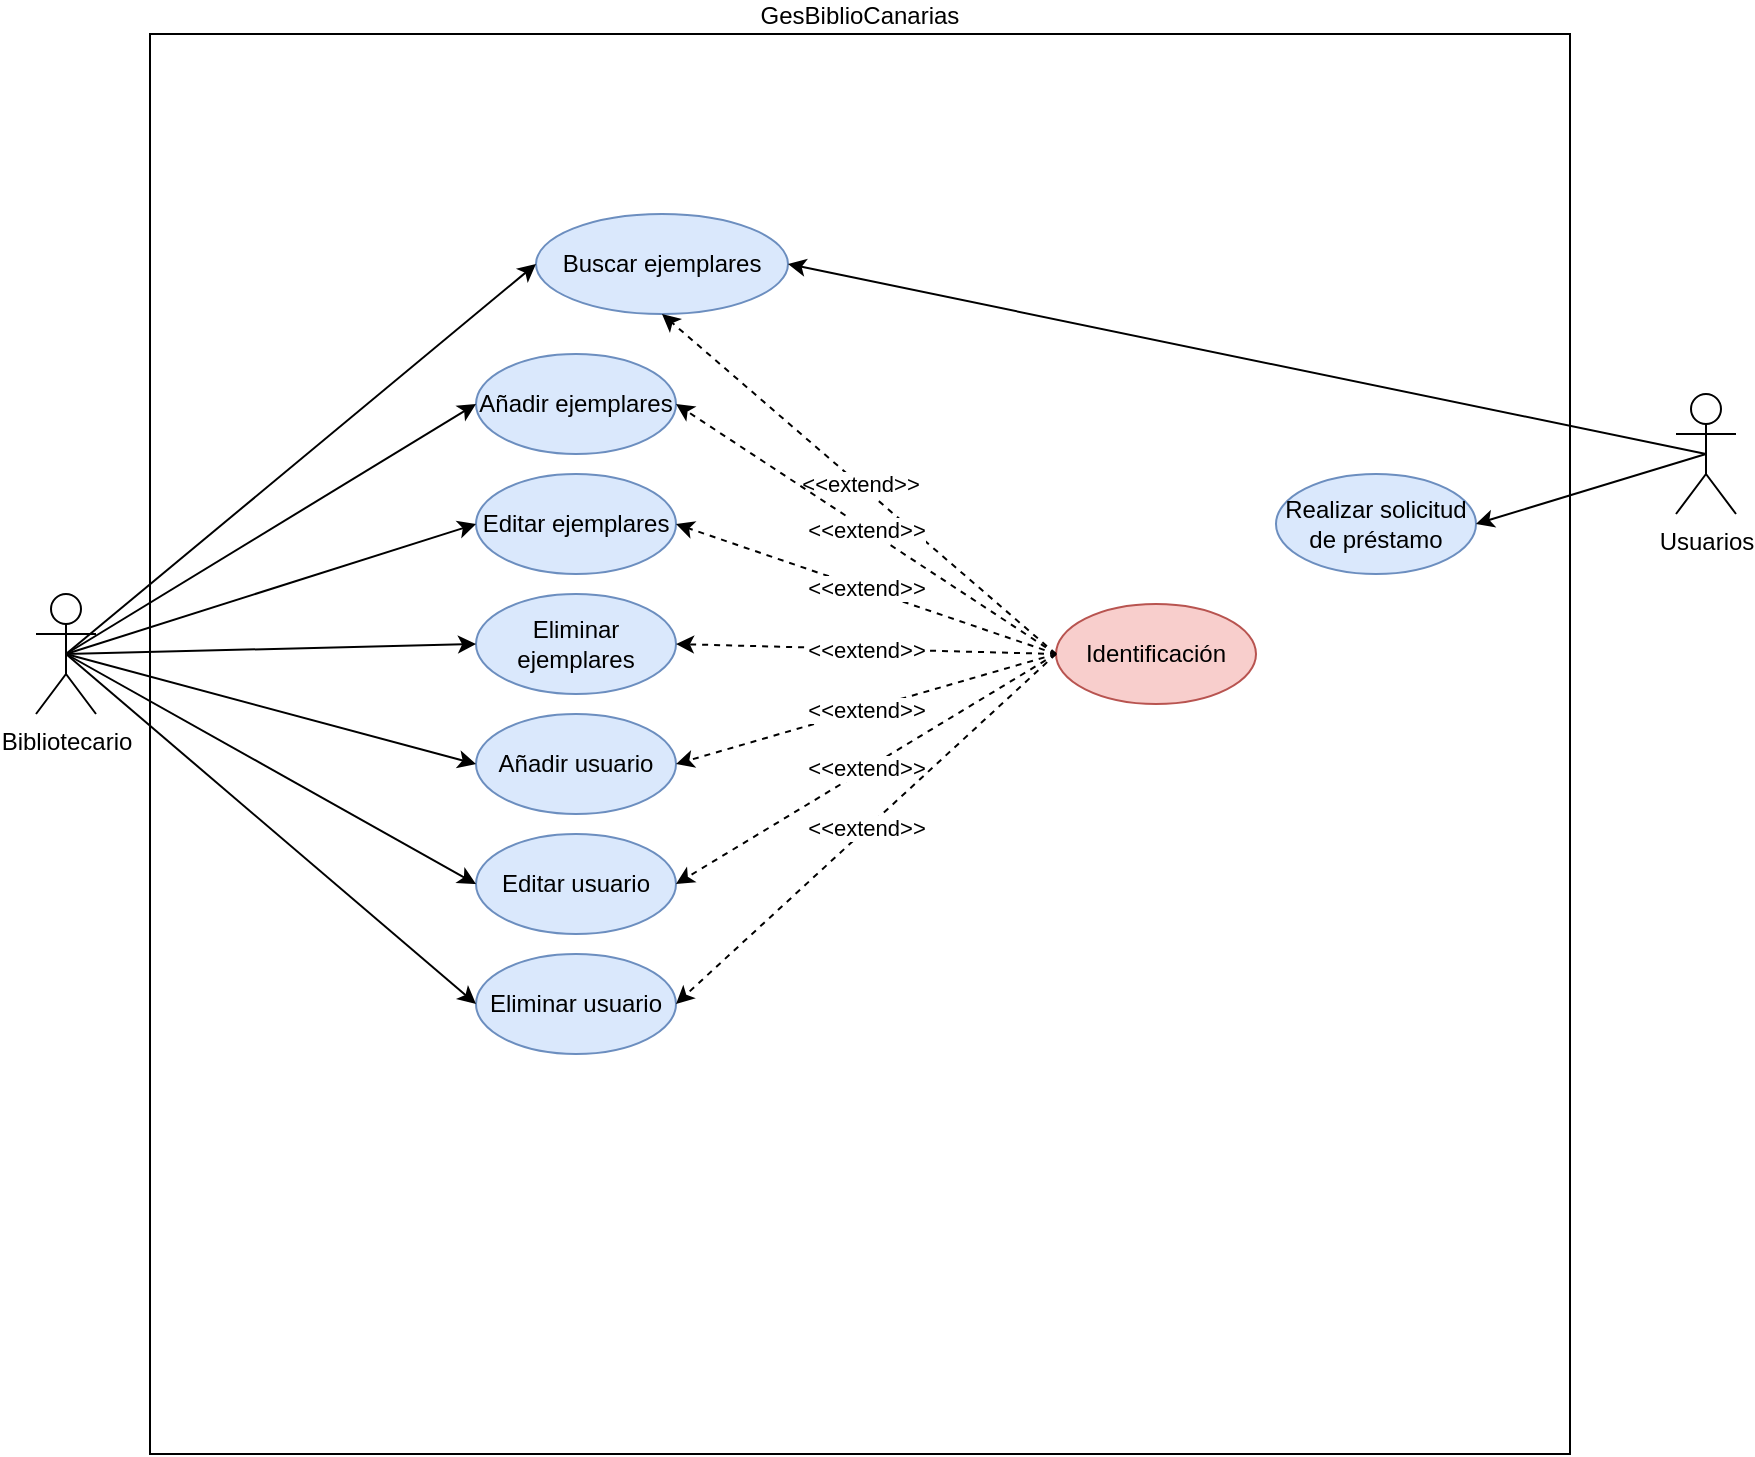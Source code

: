 <mxfile version="15.9.4" type="github">
  <diagram id="rfDNfleXurdvxsgFDADt" name="Page-1">
    <mxGraphModel dx="1422" dy="1940" grid="1" gridSize="10" guides="1" tooltips="1" connect="1" arrows="1" fold="1" page="1" pageScale="1" pageWidth="827" pageHeight="1169" math="0" shadow="0">
      <root>
        <mxCell id="0" />
        <mxCell id="1" parent="0" />
        <mxCell id="FLGRR2oNsWWeL30DVV0E-1" value="GesBiblioCanarias" style="whiteSpace=wrap;html=1;aspect=fixed;fillColor=none;labelPosition=center;verticalLabelPosition=top;align=center;verticalAlign=bottom;" parent="1" vertex="1">
          <mxGeometry x="117" y="-40" width="710" height="710" as="geometry" />
        </mxCell>
        <mxCell id="FLGRR2oNsWWeL30DVV0E-3" value="Bibliotecario" style="shape=umlActor;verticalLabelPosition=bottom;verticalAlign=top;html=1;outlineConnect=0;fillColor=none;" parent="1" vertex="1">
          <mxGeometry x="60" y="240" width="30" height="60" as="geometry" />
        </mxCell>
        <mxCell id="FLGRR2oNsWWeL30DVV0E-4" value="Buscar ejemplares" style="ellipse;whiteSpace=wrap;html=1;fillColor=#dae8fc;strokeColor=#6c8ebf;" parent="1" vertex="1">
          <mxGeometry x="310" y="50" width="126" height="50" as="geometry" />
        </mxCell>
        <mxCell id="FLGRR2oNsWWeL30DVV0E-5" value="&lt;div&gt;Añadir ejemplares&lt;/div&gt;" style="ellipse;whiteSpace=wrap;html=1;fillColor=#dae8fc;strokeColor=#6c8ebf;" parent="1" vertex="1">
          <mxGeometry x="280" y="120" width="100" height="50" as="geometry" />
        </mxCell>
        <mxCell id="FLGRR2oNsWWeL30DVV0E-6" value="Usuarios" style="shape=umlActor;verticalLabelPosition=bottom;verticalAlign=top;html=1;outlineConnect=0;fillColor=none;" parent="1" vertex="1">
          <mxGeometry x="880" y="140" width="30" height="60" as="geometry" />
        </mxCell>
        <mxCell id="FLGRR2oNsWWeL30DVV0E-7" value="Editar ejemplares" style="ellipse;whiteSpace=wrap;html=1;fillColor=#dae8fc;strokeColor=#6c8ebf;" parent="1" vertex="1">
          <mxGeometry x="280" y="180" width="100" height="50" as="geometry" />
        </mxCell>
        <mxCell id="FLGRR2oNsWWeL30DVV0E-8" value="&lt;div&gt;Eliminar ejemplares&lt;/div&gt;" style="ellipse;whiteSpace=wrap;html=1;fillColor=#dae8fc;strokeColor=#6c8ebf;" parent="1" vertex="1">
          <mxGeometry x="280" y="240" width="100" height="50" as="geometry" />
        </mxCell>
        <mxCell id="FLGRR2oNsWWeL30DVV0E-9" value="" style="endArrow=classic;html=1;rounded=0;exitX=0.5;exitY=0.5;exitDx=0;exitDy=0;exitPerimeter=0;entryX=0;entryY=0.5;entryDx=0;entryDy=0;" parent="1" source="FLGRR2oNsWWeL30DVV0E-3" target="FLGRR2oNsWWeL30DVV0E-4" edge="1">
          <mxGeometry width="50" height="50" relative="1" as="geometry">
            <mxPoint x="350" y="270" as="sourcePoint" />
            <mxPoint x="400" y="220" as="targetPoint" />
          </mxGeometry>
        </mxCell>
        <mxCell id="FLGRR2oNsWWeL30DVV0E-10" value="" style="endArrow=classic;html=1;rounded=0;exitX=0.5;exitY=0.5;exitDx=0;exitDy=0;exitPerimeter=0;entryX=0;entryY=0.5;entryDx=0;entryDy=0;" parent="1" source="FLGRR2oNsWWeL30DVV0E-3" target="FLGRR2oNsWWeL30DVV0E-5" edge="1">
          <mxGeometry width="50" height="50" relative="1" as="geometry">
            <mxPoint x="85" y="160" as="sourcePoint" />
            <mxPoint x="290" y="90" as="targetPoint" />
          </mxGeometry>
        </mxCell>
        <mxCell id="FLGRR2oNsWWeL30DVV0E-11" value="" style="endArrow=classic;html=1;rounded=0;exitX=0.5;exitY=0.5;exitDx=0;exitDy=0;exitPerimeter=0;entryX=0;entryY=0.5;entryDx=0;entryDy=0;" parent="1" source="FLGRR2oNsWWeL30DVV0E-3" target="FLGRR2oNsWWeL30DVV0E-7" edge="1">
          <mxGeometry width="50" height="50" relative="1" as="geometry">
            <mxPoint x="85" y="160" as="sourcePoint" />
            <mxPoint x="290" y="160" as="targetPoint" />
          </mxGeometry>
        </mxCell>
        <mxCell id="FLGRR2oNsWWeL30DVV0E-12" value="" style="endArrow=classic;html=1;rounded=0;exitX=0.5;exitY=0.5;exitDx=0;exitDy=0;exitPerimeter=0;entryX=0;entryY=0.5;entryDx=0;entryDy=0;" parent="1" source="FLGRR2oNsWWeL30DVV0E-3" target="FLGRR2oNsWWeL30DVV0E-8" edge="1">
          <mxGeometry width="50" height="50" relative="1" as="geometry">
            <mxPoint x="85" y="160" as="sourcePoint" />
            <mxPoint x="290" y="230" as="targetPoint" />
          </mxGeometry>
        </mxCell>
        <mxCell id="FLGRR2oNsWWeL30DVV0E-13" value="Identificación" style="ellipse;whiteSpace=wrap;html=1;fillColor=#f8cecc;strokeColor=#b85450;" parent="1" vertex="1">
          <mxGeometry x="570" y="245" width="100" height="50" as="geometry" />
        </mxCell>
        <mxCell id="FLGRR2oNsWWeL30DVV0E-14" value="Añadir usuario" style="ellipse;whiteSpace=wrap;html=1;fillColor=#dae8fc;strokeColor=#6c8ebf;" parent="1" vertex="1">
          <mxGeometry x="280" y="300" width="100" height="50" as="geometry" />
        </mxCell>
        <mxCell id="FLGRR2oNsWWeL30DVV0E-15" value="&lt;div&gt;Editar usuario&lt;/div&gt;" style="ellipse;whiteSpace=wrap;html=1;fillColor=#dae8fc;strokeColor=#6c8ebf;" parent="1" vertex="1">
          <mxGeometry x="280" y="360" width="100" height="50" as="geometry" />
        </mxCell>
        <mxCell id="FLGRR2oNsWWeL30DVV0E-16" value="Eliminar usuario" style="ellipse;whiteSpace=wrap;html=1;fillColor=#dae8fc;strokeColor=#6c8ebf;" parent="1" vertex="1">
          <mxGeometry x="280" y="420" width="100" height="50" as="geometry" />
        </mxCell>
        <mxCell id="FLGRR2oNsWWeL30DVV0E-17" value="&amp;lt;&amp;lt;extend&amp;gt;&amp;gt;" style="endArrow=classic;html=1;rounded=0;entryX=0.5;entryY=1;entryDx=0;entryDy=0;exitX=0;exitY=0.5;exitDx=0;exitDy=0;dashed=1;" parent="1" source="FLGRR2oNsWWeL30DVV0E-13" target="FLGRR2oNsWWeL30DVV0E-4" edge="1">
          <mxGeometry width="50" height="50" relative="1" as="geometry">
            <mxPoint x="350" y="270" as="sourcePoint" />
            <mxPoint x="400" y="220" as="targetPoint" />
          </mxGeometry>
        </mxCell>
        <mxCell id="FLGRR2oNsWWeL30DVV0E-18" value="&amp;lt;&amp;lt;extend&amp;gt;&amp;gt;" style="endArrow=classic;html=1;rounded=0;entryX=1;entryY=0.5;entryDx=0;entryDy=0;exitX=0;exitY=0.5;exitDx=0;exitDy=0;dashed=1;" parent="1" source="FLGRR2oNsWWeL30DVV0E-13" target="FLGRR2oNsWWeL30DVV0E-5" edge="1">
          <mxGeometry width="50" height="50" relative="1" as="geometry">
            <mxPoint x="560" y="275.0" as="sourcePoint" />
            <mxPoint x="390" y="95" as="targetPoint" />
          </mxGeometry>
        </mxCell>
        <mxCell id="FLGRR2oNsWWeL30DVV0E-19" value="&amp;lt;&amp;lt;extend&amp;gt;&amp;gt;" style="endArrow=classic;html=1;rounded=0;entryX=1;entryY=0.5;entryDx=0;entryDy=0;exitX=0;exitY=0.5;exitDx=0;exitDy=0;dashed=1;" parent="1" source="FLGRR2oNsWWeL30DVV0E-13" target="FLGRR2oNsWWeL30DVV0E-7" edge="1">
          <mxGeometry width="50" height="50" relative="1" as="geometry">
            <mxPoint x="560" y="275.0" as="sourcePoint" />
            <mxPoint x="390" y="155" as="targetPoint" />
          </mxGeometry>
        </mxCell>
        <mxCell id="FLGRR2oNsWWeL30DVV0E-20" value="&amp;lt;&amp;lt;extend&amp;gt;&amp;gt;" style="endArrow=classic;html=1;rounded=0;entryX=1;entryY=0.5;entryDx=0;entryDy=0;exitX=0;exitY=0.5;exitDx=0;exitDy=0;dashed=1;" parent="1" source="FLGRR2oNsWWeL30DVV0E-13" target="FLGRR2oNsWWeL30DVV0E-8" edge="1">
          <mxGeometry width="50" height="50" relative="1" as="geometry">
            <mxPoint x="560" y="275.0" as="sourcePoint" />
            <mxPoint x="390" y="215" as="targetPoint" />
          </mxGeometry>
        </mxCell>
        <mxCell id="FLGRR2oNsWWeL30DVV0E-21" value="&amp;lt;&amp;lt;extend&amp;gt;&amp;gt;" style="endArrow=classic;html=1;rounded=0;entryX=1;entryY=0.5;entryDx=0;entryDy=0;exitX=0;exitY=0.5;exitDx=0;exitDy=0;dashed=1;" parent="1" source="FLGRR2oNsWWeL30DVV0E-13" target="FLGRR2oNsWWeL30DVV0E-14" edge="1">
          <mxGeometry width="50" height="50" relative="1" as="geometry">
            <mxPoint x="560" y="275.0" as="sourcePoint" />
            <mxPoint x="390" y="275.0" as="targetPoint" />
          </mxGeometry>
        </mxCell>
        <mxCell id="FLGRR2oNsWWeL30DVV0E-22" value="&amp;lt;&amp;lt;extend&amp;gt;&amp;gt;" style="endArrow=classic;html=1;rounded=0;entryX=1;entryY=0.5;entryDx=0;entryDy=0;exitX=0;exitY=0.5;exitDx=0;exitDy=0;dashed=1;" parent="1" source="FLGRR2oNsWWeL30DVV0E-13" target="FLGRR2oNsWWeL30DVV0E-15" edge="1">
          <mxGeometry width="50" height="50" relative="1" as="geometry">
            <mxPoint x="560" y="275.0" as="sourcePoint" />
            <mxPoint x="390" y="335.0" as="targetPoint" />
          </mxGeometry>
        </mxCell>
        <mxCell id="FLGRR2oNsWWeL30DVV0E-23" value="&amp;lt;&amp;lt;extend&amp;gt;&amp;gt;" style="endArrow=classic;html=1;rounded=0;entryX=1;entryY=0.5;entryDx=0;entryDy=0;exitX=0;exitY=0.5;exitDx=0;exitDy=0;dashed=1;" parent="1" source="FLGRR2oNsWWeL30DVV0E-13" target="FLGRR2oNsWWeL30DVV0E-16" edge="1">
          <mxGeometry width="50" height="50" relative="1" as="geometry">
            <mxPoint x="560" y="275.0" as="sourcePoint" />
            <mxPoint x="390" y="395.0" as="targetPoint" />
          </mxGeometry>
        </mxCell>
        <mxCell id="FLGRR2oNsWWeL30DVV0E-24" value="" style="endArrow=classic;html=1;rounded=0;exitX=0.5;exitY=0.5;exitDx=0;exitDy=0;exitPerimeter=0;entryX=0;entryY=0.5;entryDx=0;entryDy=0;" parent="1" source="FLGRR2oNsWWeL30DVV0E-3" target="FLGRR2oNsWWeL30DVV0E-14" edge="1">
          <mxGeometry width="50" height="50" relative="1" as="geometry">
            <mxPoint x="85" y="280.0" as="sourcePoint" />
            <mxPoint x="290" y="275.0" as="targetPoint" />
          </mxGeometry>
        </mxCell>
        <mxCell id="FLGRR2oNsWWeL30DVV0E-25" value="" style="endArrow=classic;html=1;rounded=0;exitX=0.5;exitY=0.5;exitDx=0;exitDy=0;exitPerimeter=0;entryX=0;entryY=0.5;entryDx=0;entryDy=0;" parent="1" source="FLGRR2oNsWWeL30DVV0E-3" target="FLGRR2oNsWWeL30DVV0E-15" edge="1">
          <mxGeometry width="50" height="50" relative="1" as="geometry">
            <mxPoint x="85" y="280.0" as="sourcePoint" />
            <mxPoint x="290" y="335.0" as="targetPoint" />
          </mxGeometry>
        </mxCell>
        <mxCell id="FLGRR2oNsWWeL30DVV0E-26" value="" style="endArrow=classic;html=1;rounded=0;exitX=0.5;exitY=0.5;exitDx=0;exitDy=0;exitPerimeter=0;entryX=0;entryY=0.5;entryDx=0;entryDy=0;" parent="1" source="FLGRR2oNsWWeL30DVV0E-3" target="FLGRR2oNsWWeL30DVV0E-16" edge="1">
          <mxGeometry width="50" height="50" relative="1" as="geometry">
            <mxPoint x="85" y="280.0" as="sourcePoint" />
            <mxPoint x="290" y="395.0" as="targetPoint" />
          </mxGeometry>
        </mxCell>
        <mxCell id="FLGRR2oNsWWeL30DVV0E-27" value="Realizar solicitud de préstamo" style="ellipse;whiteSpace=wrap;html=1;fillColor=#dae8fc;strokeColor=#6c8ebf;" parent="1" vertex="1">
          <mxGeometry x="680" y="180" width="100" height="50" as="geometry" />
        </mxCell>
        <mxCell id="FLGRR2oNsWWeL30DVV0E-31" value="" style="endArrow=classic;html=1;rounded=0;exitX=0.5;exitY=0.5;exitDx=0;exitDy=0;exitPerimeter=0;entryX=1;entryY=0.5;entryDx=0;entryDy=0;" parent="1" source="FLGRR2oNsWWeL30DVV0E-6" target="FLGRR2oNsWWeL30DVV0E-27" edge="1">
          <mxGeometry width="50" height="50" relative="1" as="geometry">
            <mxPoint x="85" y="280.0" as="sourcePoint" />
            <mxPoint x="290" y="455" as="targetPoint" />
          </mxGeometry>
        </mxCell>
        <mxCell id="FLGRR2oNsWWeL30DVV0E-32" value="" style="endArrow=classic;html=1;rounded=0;exitX=0.5;exitY=0.5;exitDx=0;exitDy=0;exitPerimeter=0;entryX=1;entryY=0.5;entryDx=0;entryDy=0;" parent="1" source="FLGRR2oNsWWeL30DVV0E-6" target="FLGRR2oNsWWeL30DVV0E-4" edge="1">
          <mxGeometry width="50" height="50" relative="1" as="geometry">
            <mxPoint x="105" y="625" as="sourcePoint" />
            <mxPoint x="300" y="595" as="targetPoint" />
          </mxGeometry>
        </mxCell>
      </root>
    </mxGraphModel>
  </diagram>
</mxfile>
